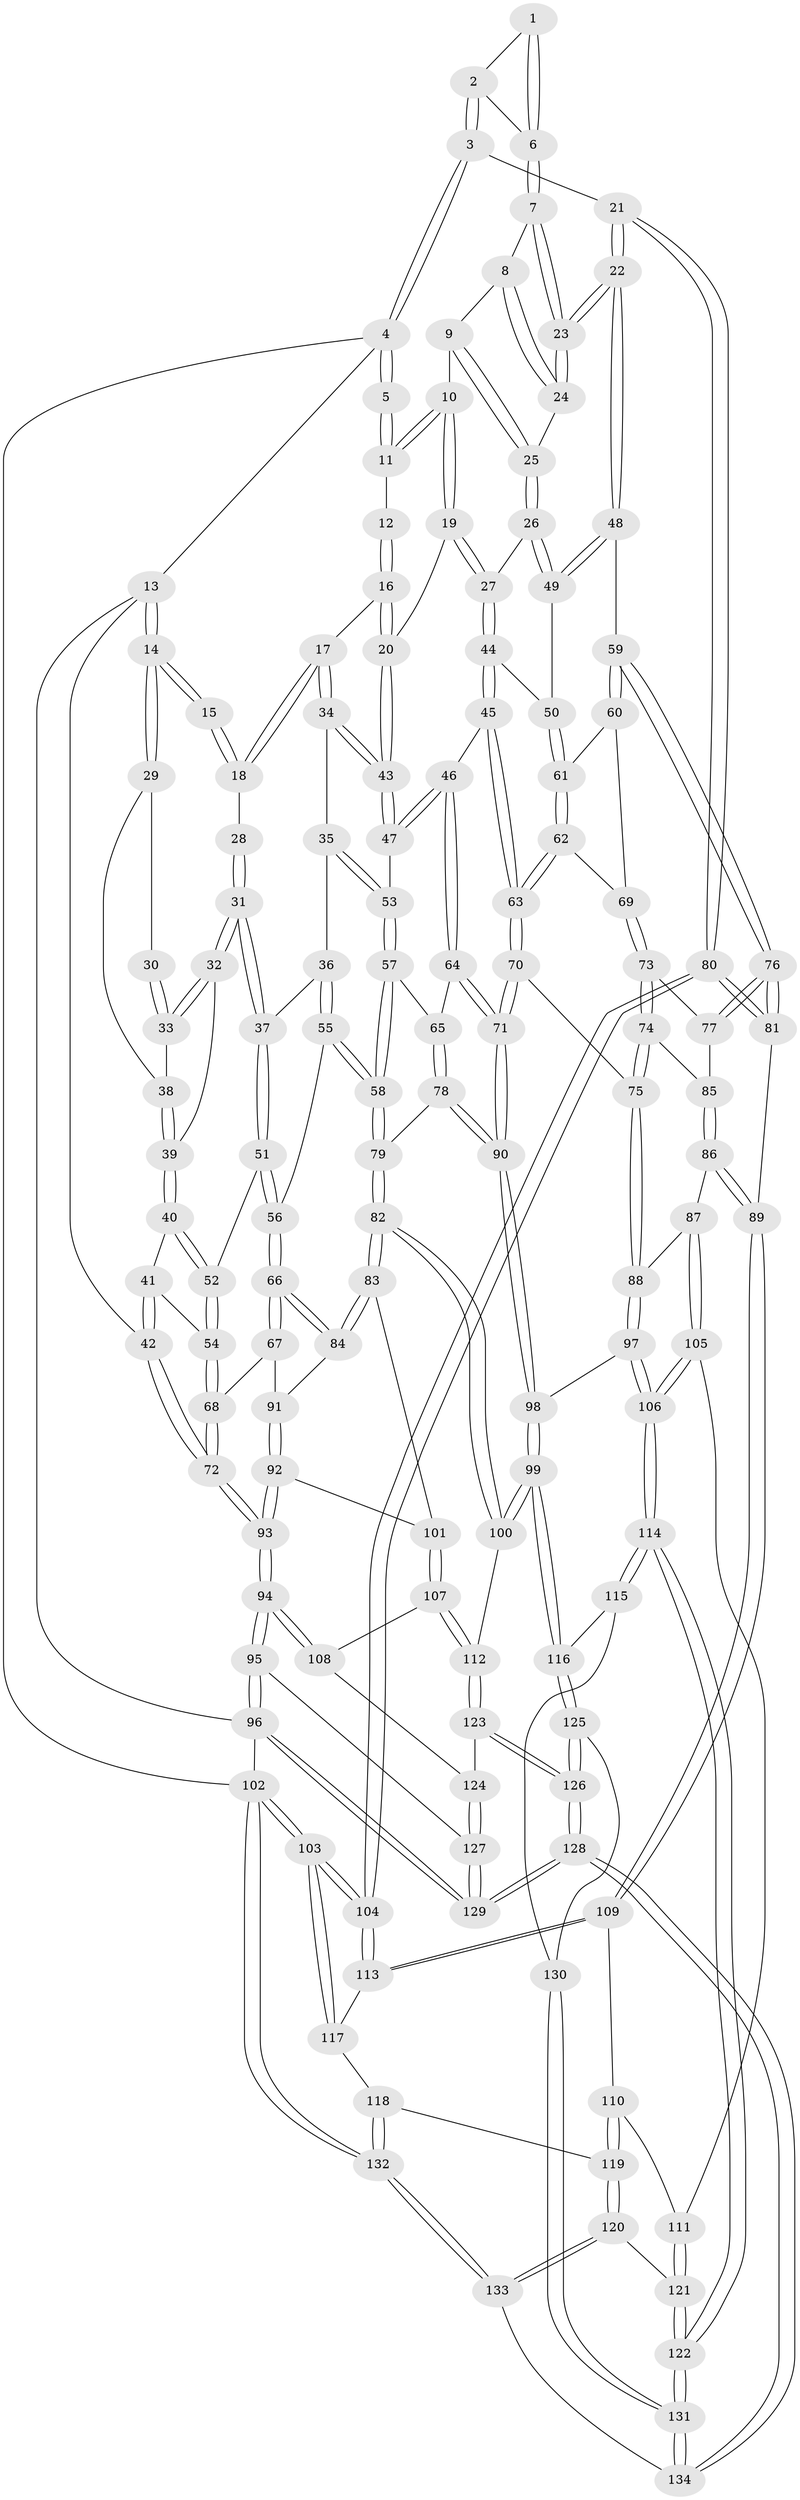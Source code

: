 // Generated by graph-tools (version 1.1) at 2025/03/03/09/25 03:03:11]
// undirected, 134 vertices, 332 edges
graph export_dot {
graph [start="1"]
  node [color=gray90,style=filled];
  1 [pos="+0.8871622045724459+0"];
  2 [pos="+0.9679608060083481+0.03896969194575608"];
  3 [pos="+1+0"];
  4 [pos="+1+0"];
  5 [pos="+0.8832094916064496+0"];
  6 [pos="+0.8717125833830697+0.07830784543429462"];
  7 [pos="+0.870378709618357+0.07973165806541888"];
  8 [pos="+0.7976037666442174+0.09341968427254067"];
  9 [pos="+0.7571662626253652+0.08154131775119519"];
  10 [pos="+0.7275757071259122+0.06808109333906205"];
  11 [pos="+0.6394677744023269+0"];
  12 [pos="+0.5550726086517072+0"];
  13 [pos="+0+0"];
  14 [pos="+0+0"];
  15 [pos="+0.40547259833304033+0"];
  16 [pos="+0.5118246381852699+0.10769377770743725"];
  17 [pos="+0.39549142234016593+0.1752871572135944"];
  18 [pos="+0.34841727039863774+0.13391669791546829"];
  19 [pos="+0.6519112233486994+0.18896985512281786"];
  20 [pos="+0.6077667952189305+0.19088291517409584"];
  21 [pos="+1+0.3183617766172934"];
  22 [pos="+1+0.3180269336300409"];
  23 [pos="+1+0.2515024088690038"];
  24 [pos="+0.8587374622365701+0.20858734059228343"];
  25 [pos="+0.7947445389157595+0.2569338301145194"];
  26 [pos="+0.7875691659795588+0.2666077779861007"];
  27 [pos="+0.6572201475682088+0.19924068990670063"];
  28 [pos="+0.2991476204998002+0.13887890781512488"];
  29 [pos="+0+0"];
  30 [pos="+0.2407474878639241+0.11493873326299987"];
  31 [pos="+0.22050373886998847+0.2854344807389717"];
  32 [pos="+0.1906678168451908+0.2659879721444418"];
  33 [pos="+0.18292119445956323+0.2124069050890625"];
  34 [pos="+0.4082521929925671+0.23114386888202246"];
  35 [pos="+0.36281825421035424+0.2777833205730771"];
  36 [pos="+0.3142122277704288+0.30858094616168724"];
  37 [pos="+0.22262556032422065+0.2893808362994145"];
  38 [pos="+0.01345653837114245+0"];
  39 [pos="+0.11147743056820113+0.26128155436083045"];
  40 [pos="+0.08170704516843733+0.2906087777432745"];
  41 [pos="+0.06343979896299204+0.3004230073715092"];
  42 [pos="+0+0.27855045238022735"];
  43 [pos="+0.49561017521823975+0.28792166191746515"];
  44 [pos="+0.6621912209749394+0.33113227759981034"];
  45 [pos="+0.618574274224308+0.38442840563071107"];
  46 [pos="+0.5442506234699218+0.3823570669391209"];
  47 [pos="+0.5123268611958853+0.35076702024008866"];
  48 [pos="+0.9364491154692391+0.3842523842969166"];
  49 [pos="+0.7900962695175533+0.287097246970556"];
  50 [pos="+0.7443205112574228+0.3377648826406738"];
  51 [pos="+0.19143092641217097+0.3777787599432402"];
  52 [pos="+0.1656810493217412+0.3821329644394425"];
  53 [pos="+0.41188924875123634+0.39724715616121753"];
  54 [pos="+0.08944105187080507+0.4170219402250952"];
  55 [pos="+0.3346353713122041+0.4399016027172339"];
  56 [pos="+0.24199098798808288+0.4517958151737106"];
  57 [pos="+0.3705018724199257+0.4361424774816305"];
  58 [pos="+0.3439130479101206+0.44455901651536284"];
  59 [pos="+0.9052544281463906+0.40722591175989664"];
  60 [pos="+0.8357023089766557+0.40952148268726013"];
  61 [pos="+0.7603373680509606+0.37859718114338764"];
  62 [pos="+0.721398967963825+0.4357127972073272"];
  63 [pos="+0.6672047678887765+0.4496691889762633"];
  64 [pos="+0.5175442861307403+0.47455194104216536"];
  65 [pos="+0.45865109420566585+0.47948434072627805"];
  66 [pos="+0.21033725568188258+0.5085382951810454"];
  67 [pos="+0.07113623248967875+0.47186530446474667"];
  68 [pos="+0.05917724708059261+0.45658267412436865"];
  69 [pos="+0.7675328277428097+0.4592407435773833"];
  70 [pos="+0.6653204702025372+0.5087516301494661"];
  71 [pos="+0.5434529704577423+0.5510027660521611"];
  72 [pos="+0+0.43828459029905875"];
  73 [pos="+0.7734955781205642+0.4855152492715458"];
  74 [pos="+0.7471462885023405+0.5104357018068361"];
  75 [pos="+0.6947734776606579+0.5431455309109612"];
  76 [pos="+0.8591904580172531+0.5061957821217099"];
  77 [pos="+0.8068972149103559+0.5033573648778038"];
  78 [pos="+0.42823878651339325+0.5331426946494646"];
  79 [pos="+0.36131305474313286+0.5452649653151116"];
  80 [pos="+1+0.5635430864505315"];
  81 [pos="+0.8728342284953163+0.639270424860837"];
  82 [pos="+0.3216704404737894+0.6781658588935491"];
  83 [pos="+0.21863460236581156+0.593174536319171"];
  84 [pos="+0.2131086669122348+0.5496178803231431"];
  85 [pos="+0.7846915050752639+0.5312549311246956"];
  86 [pos="+0.7621716312445553+0.6070915525059051"];
  87 [pos="+0.7253679252947457+0.5925587959494897"];
  88 [pos="+0.698190187602261+0.5530381721651108"];
  89 [pos="+0.8482396089457043+0.6625502361568589"];
  90 [pos="+0.5288746824667365+0.594820719259741"];
  91 [pos="+0.07942251060341124+0.5313228284072589"];
  92 [pos="+0.08219568026580891+0.5866263019040476"];
  93 [pos="+0+0.7396423196237755"];
  94 [pos="+0+0.7451209587725648"];
  95 [pos="+0+0.9509452637213112"];
  96 [pos="+0+1"];
  97 [pos="+0.5245175466466978+0.6754310313482781"];
  98 [pos="+0.5238001950510007+0.6750157791220377"];
  99 [pos="+0.3529626731262467+0.7155314778743446"];
  100 [pos="+0.33234964952463836+0.7042207993666032"];
  101 [pos="+0.13556559706322122+0.6128210682992129"];
  102 [pos="+1+1"];
  103 [pos="+1+0.976950078543688"];
  104 [pos="+1+0.741178028612579"];
  105 [pos="+0.6028206023244521+0.7277922444299714"];
  106 [pos="+0.5910745267531561+0.7277776251645575"];
  107 [pos="+0.1050371608033576+0.7218361888043849"];
  108 [pos="+0.05343159435788371+0.7559543906808552"];
  109 [pos="+0.8475036983858293+0.6662943897198497"];
  110 [pos="+0.7749999140604918+0.7505471132232469"];
  111 [pos="+0.6050537562999353+0.7286047509329534"];
  112 [pos="+0.28413664013771706+0.7316223530315392"];
  113 [pos="+0.9344305383561362+0.7812175013573598"];
  114 [pos="+0.5603001755028851+0.8827030872503098"];
  115 [pos="+0.49336144644504826+0.8748625338315558"];
  116 [pos="+0.3670213587742448+0.7775999012190447"];
  117 [pos="+0.9164214135419961+0.8413126664250579"];
  118 [pos="+0.8718088939959863+0.8995737908990881"];
  119 [pos="+0.7864638785984542+0.8728126887838851"];
  120 [pos="+0.734340513056583+0.9085582835826297"];
  121 [pos="+0.7249452406657977+0.9067296990851358"];
  122 [pos="+0.5797753244531271+0.9201831019683171"];
  123 [pos="+0.1890759710273396+0.8493674907780158"];
  124 [pos="+0.14526144397932222+0.8478620386150032"];
  125 [pos="+0.34099639667299186+0.9436647720941649"];
  126 [pos="+0.28217756370053065+1"];
  127 [pos="+0.12376439222901219+0.876351101444383"];
  128 [pos="+0.23840235033564114+1"];
  129 [pos="+0.005683759972977706+1"];
  130 [pos="+0.4317473385564025+0.9346499387174086"];
  131 [pos="+0.5520885091251481+1"];
  132 [pos="+1+1"];
  133 [pos="+0.7410862169118086+1"];
  134 [pos="+0.5501775980504972+1"];
  1 -- 2;
  1 -- 6;
  1 -- 6;
  2 -- 3;
  2 -- 3;
  2 -- 6;
  3 -- 4;
  3 -- 4;
  3 -- 21;
  4 -- 5;
  4 -- 5;
  4 -- 13;
  4 -- 102;
  5 -- 11;
  5 -- 11;
  6 -- 7;
  6 -- 7;
  7 -- 8;
  7 -- 23;
  7 -- 23;
  8 -- 9;
  8 -- 24;
  8 -- 24;
  9 -- 10;
  9 -- 25;
  9 -- 25;
  10 -- 11;
  10 -- 11;
  10 -- 19;
  10 -- 19;
  11 -- 12;
  12 -- 16;
  12 -- 16;
  13 -- 14;
  13 -- 14;
  13 -- 42;
  13 -- 96;
  14 -- 15;
  14 -- 15;
  14 -- 29;
  14 -- 29;
  15 -- 18;
  15 -- 18;
  16 -- 17;
  16 -- 20;
  16 -- 20;
  17 -- 18;
  17 -- 18;
  17 -- 34;
  17 -- 34;
  18 -- 28;
  19 -- 20;
  19 -- 27;
  19 -- 27;
  20 -- 43;
  20 -- 43;
  21 -- 22;
  21 -- 22;
  21 -- 80;
  21 -- 80;
  22 -- 23;
  22 -- 23;
  22 -- 48;
  22 -- 48;
  23 -- 24;
  23 -- 24;
  24 -- 25;
  25 -- 26;
  25 -- 26;
  26 -- 27;
  26 -- 49;
  26 -- 49;
  27 -- 44;
  27 -- 44;
  28 -- 31;
  28 -- 31;
  29 -- 30;
  29 -- 38;
  30 -- 33;
  30 -- 33;
  31 -- 32;
  31 -- 32;
  31 -- 37;
  31 -- 37;
  32 -- 33;
  32 -- 33;
  32 -- 39;
  33 -- 38;
  34 -- 35;
  34 -- 43;
  34 -- 43;
  35 -- 36;
  35 -- 53;
  35 -- 53;
  36 -- 37;
  36 -- 55;
  36 -- 55;
  37 -- 51;
  37 -- 51;
  38 -- 39;
  38 -- 39;
  39 -- 40;
  39 -- 40;
  40 -- 41;
  40 -- 52;
  40 -- 52;
  41 -- 42;
  41 -- 42;
  41 -- 54;
  42 -- 72;
  42 -- 72;
  43 -- 47;
  43 -- 47;
  44 -- 45;
  44 -- 45;
  44 -- 50;
  45 -- 46;
  45 -- 63;
  45 -- 63;
  46 -- 47;
  46 -- 47;
  46 -- 64;
  46 -- 64;
  47 -- 53;
  48 -- 49;
  48 -- 49;
  48 -- 59;
  49 -- 50;
  50 -- 61;
  50 -- 61;
  51 -- 52;
  51 -- 56;
  51 -- 56;
  52 -- 54;
  52 -- 54;
  53 -- 57;
  53 -- 57;
  54 -- 68;
  54 -- 68;
  55 -- 56;
  55 -- 58;
  55 -- 58;
  56 -- 66;
  56 -- 66;
  57 -- 58;
  57 -- 58;
  57 -- 65;
  58 -- 79;
  58 -- 79;
  59 -- 60;
  59 -- 60;
  59 -- 76;
  59 -- 76;
  60 -- 61;
  60 -- 69;
  61 -- 62;
  61 -- 62;
  62 -- 63;
  62 -- 63;
  62 -- 69;
  63 -- 70;
  63 -- 70;
  64 -- 65;
  64 -- 71;
  64 -- 71;
  65 -- 78;
  65 -- 78;
  66 -- 67;
  66 -- 67;
  66 -- 84;
  66 -- 84;
  67 -- 68;
  67 -- 91;
  68 -- 72;
  68 -- 72;
  69 -- 73;
  69 -- 73;
  70 -- 71;
  70 -- 71;
  70 -- 75;
  71 -- 90;
  71 -- 90;
  72 -- 93;
  72 -- 93;
  73 -- 74;
  73 -- 74;
  73 -- 77;
  74 -- 75;
  74 -- 75;
  74 -- 85;
  75 -- 88;
  75 -- 88;
  76 -- 77;
  76 -- 77;
  76 -- 81;
  76 -- 81;
  77 -- 85;
  78 -- 79;
  78 -- 90;
  78 -- 90;
  79 -- 82;
  79 -- 82;
  80 -- 81;
  80 -- 81;
  80 -- 104;
  80 -- 104;
  81 -- 89;
  82 -- 83;
  82 -- 83;
  82 -- 100;
  82 -- 100;
  83 -- 84;
  83 -- 84;
  83 -- 101;
  84 -- 91;
  85 -- 86;
  85 -- 86;
  86 -- 87;
  86 -- 89;
  86 -- 89;
  87 -- 88;
  87 -- 105;
  87 -- 105;
  88 -- 97;
  88 -- 97;
  89 -- 109;
  89 -- 109;
  90 -- 98;
  90 -- 98;
  91 -- 92;
  91 -- 92;
  92 -- 93;
  92 -- 93;
  92 -- 101;
  93 -- 94;
  93 -- 94;
  94 -- 95;
  94 -- 95;
  94 -- 108;
  94 -- 108;
  95 -- 96;
  95 -- 96;
  95 -- 127;
  96 -- 129;
  96 -- 129;
  96 -- 102;
  97 -- 98;
  97 -- 106;
  97 -- 106;
  98 -- 99;
  98 -- 99;
  99 -- 100;
  99 -- 100;
  99 -- 116;
  99 -- 116;
  100 -- 112;
  101 -- 107;
  101 -- 107;
  102 -- 103;
  102 -- 103;
  102 -- 132;
  102 -- 132;
  103 -- 104;
  103 -- 104;
  103 -- 117;
  103 -- 117;
  104 -- 113;
  104 -- 113;
  105 -- 106;
  105 -- 106;
  105 -- 111;
  106 -- 114;
  106 -- 114;
  107 -- 108;
  107 -- 112;
  107 -- 112;
  108 -- 124;
  109 -- 110;
  109 -- 113;
  109 -- 113;
  110 -- 111;
  110 -- 119;
  110 -- 119;
  111 -- 121;
  111 -- 121;
  112 -- 123;
  112 -- 123;
  113 -- 117;
  114 -- 115;
  114 -- 115;
  114 -- 122;
  114 -- 122;
  115 -- 116;
  115 -- 130;
  116 -- 125;
  116 -- 125;
  117 -- 118;
  118 -- 119;
  118 -- 132;
  118 -- 132;
  119 -- 120;
  119 -- 120;
  120 -- 121;
  120 -- 133;
  120 -- 133;
  121 -- 122;
  121 -- 122;
  122 -- 131;
  122 -- 131;
  123 -- 124;
  123 -- 126;
  123 -- 126;
  124 -- 127;
  124 -- 127;
  125 -- 126;
  125 -- 126;
  125 -- 130;
  126 -- 128;
  126 -- 128;
  127 -- 129;
  127 -- 129;
  128 -- 129;
  128 -- 129;
  128 -- 134;
  128 -- 134;
  130 -- 131;
  130 -- 131;
  131 -- 134;
  131 -- 134;
  132 -- 133;
  132 -- 133;
  133 -- 134;
}
